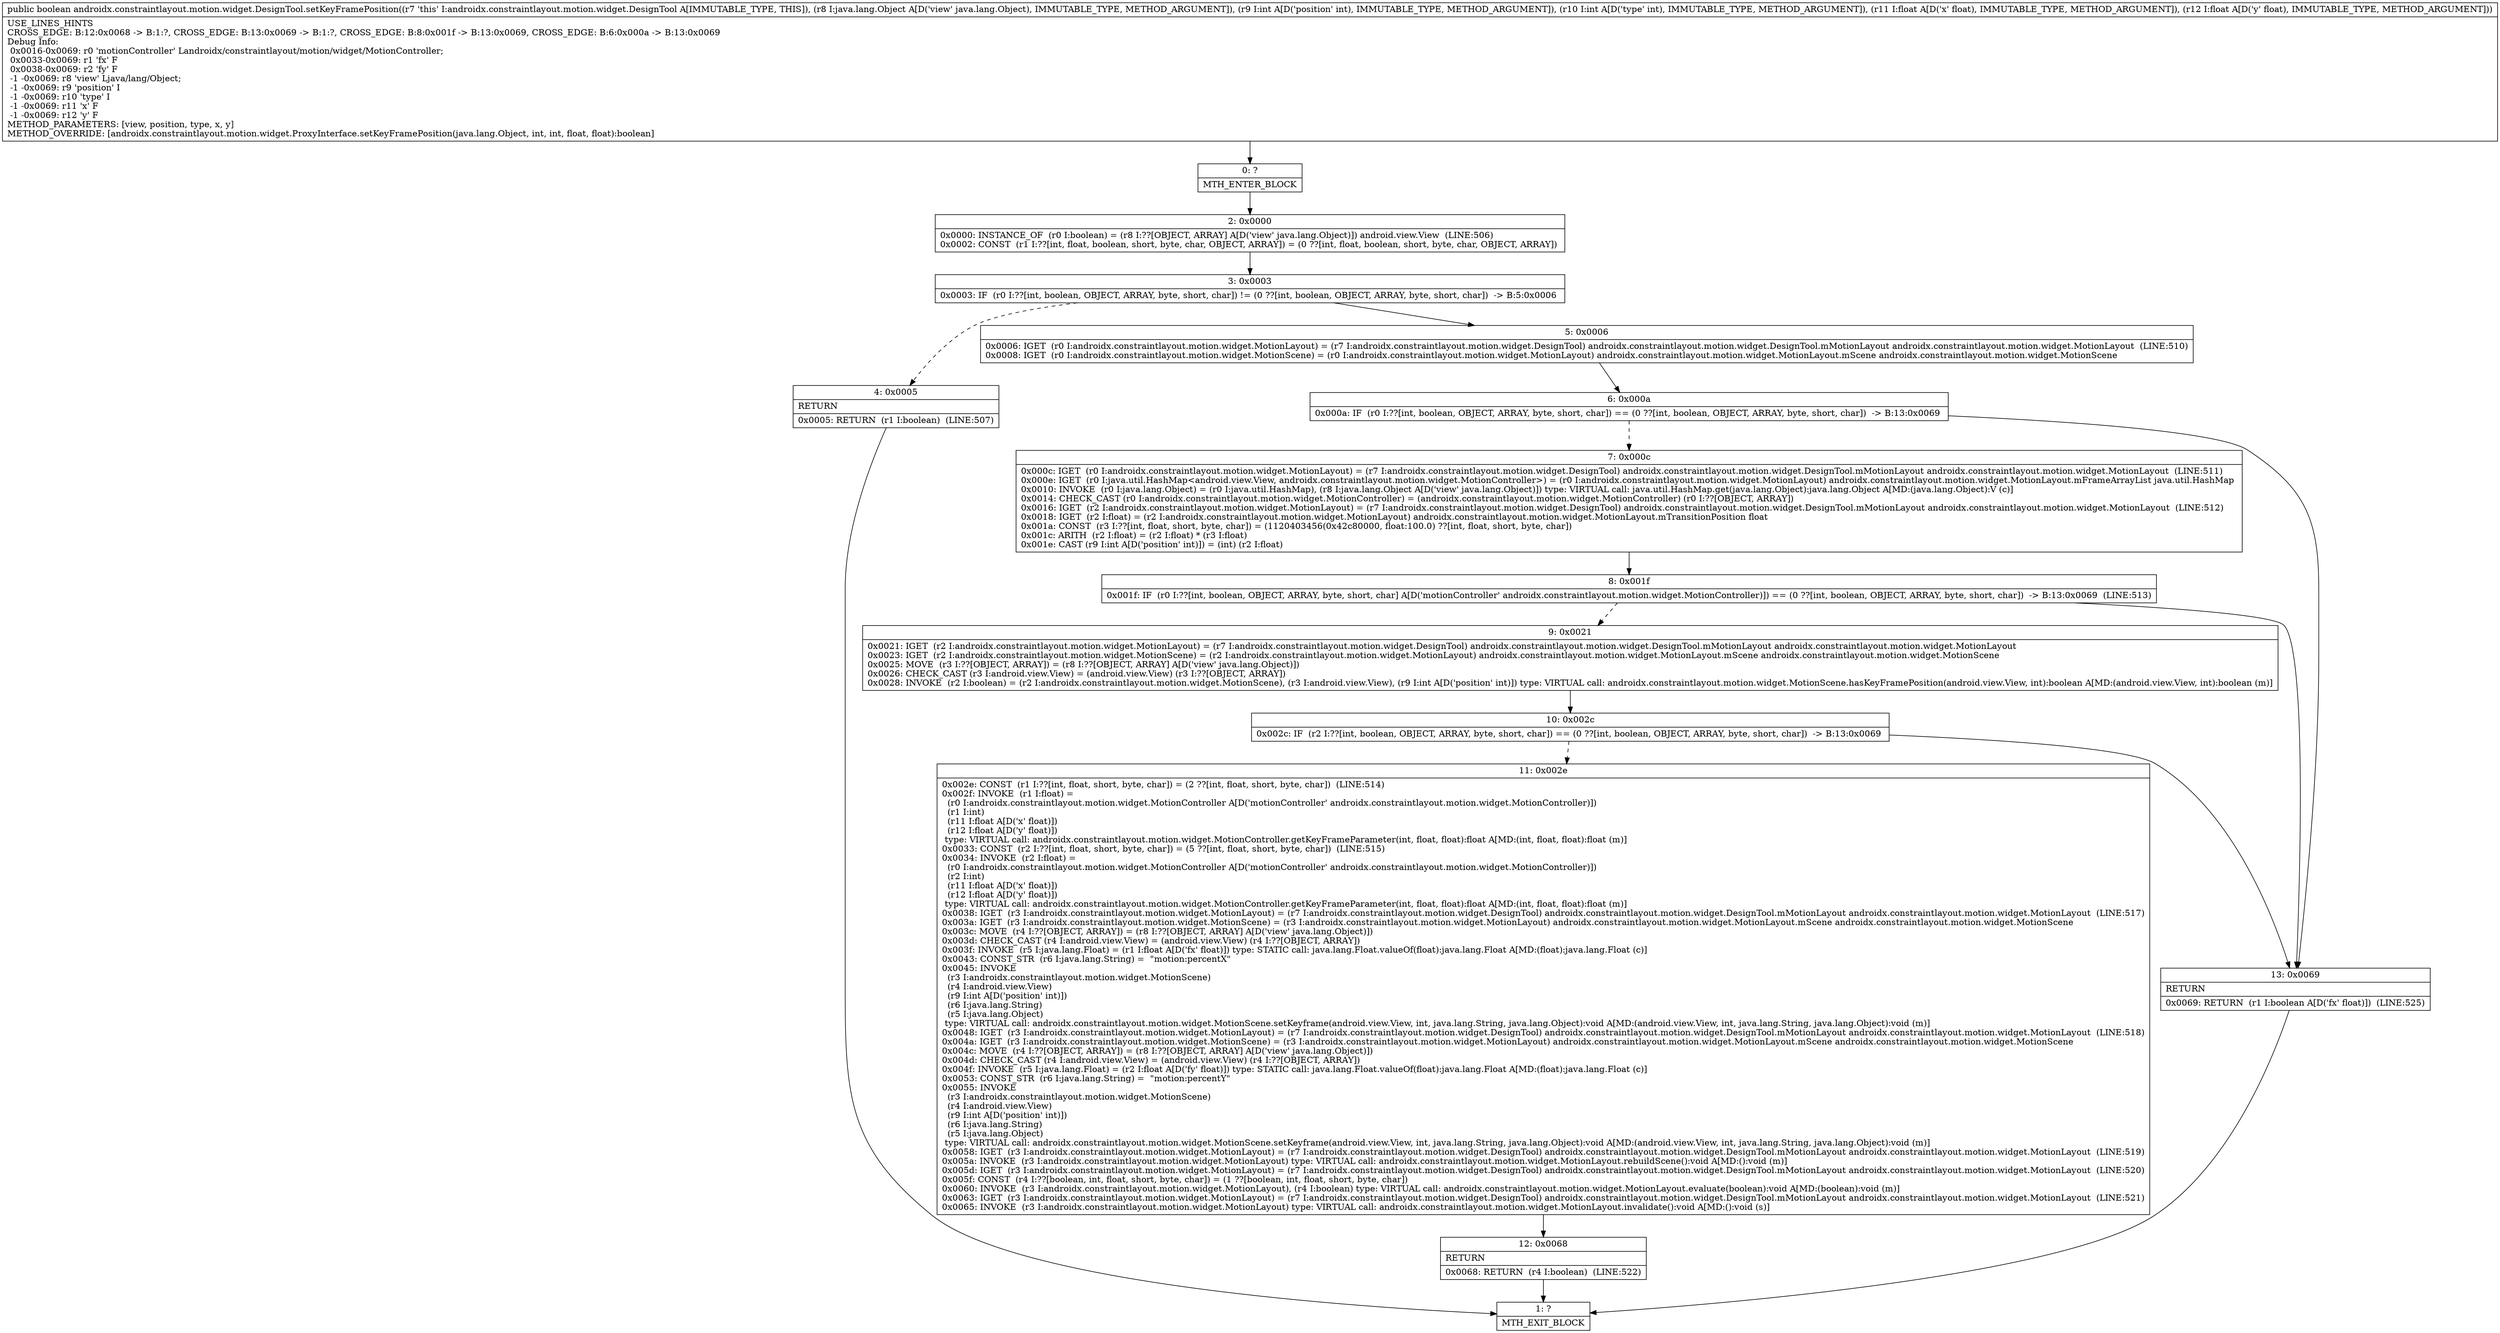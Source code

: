 digraph "CFG forandroidx.constraintlayout.motion.widget.DesignTool.setKeyFramePosition(Ljava\/lang\/Object;IIFF)Z" {
Node_0 [shape=record,label="{0\:\ ?|MTH_ENTER_BLOCK\l}"];
Node_2 [shape=record,label="{2\:\ 0x0000|0x0000: INSTANCE_OF  (r0 I:boolean) = (r8 I:??[OBJECT, ARRAY] A[D('view' java.lang.Object)]) android.view.View  (LINE:506)\l0x0002: CONST  (r1 I:??[int, float, boolean, short, byte, char, OBJECT, ARRAY]) = (0 ??[int, float, boolean, short, byte, char, OBJECT, ARRAY]) \l}"];
Node_3 [shape=record,label="{3\:\ 0x0003|0x0003: IF  (r0 I:??[int, boolean, OBJECT, ARRAY, byte, short, char]) != (0 ??[int, boolean, OBJECT, ARRAY, byte, short, char])  \-\> B:5:0x0006 \l}"];
Node_4 [shape=record,label="{4\:\ 0x0005|RETURN\l|0x0005: RETURN  (r1 I:boolean)  (LINE:507)\l}"];
Node_1 [shape=record,label="{1\:\ ?|MTH_EXIT_BLOCK\l}"];
Node_5 [shape=record,label="{5\:\ 0x0006|0x0006: IGET  (r0 I:androidx.constraintlayout.motion.widget.MotionLayout) = (r7 I:androidx.constraintlayout.motion.widget.DesignTool) androidx.constraintlayout.motion.widget.DesignTool.mMotionLayout androidx.constraintlayout.motion.widget.MotionLayout  (LINE:510)\l0x0008: IGET  (r0 I:androidx.constraintlayout.motion.widget.MotionScene) = (r0 I:androidx.constraintlayout.motion.widget.MotionLayout) androidx.constraintlayout.motion.widget.MotionLayout.mScene androidx.constraintlayout.motion.widget.MotionScene \l}"];
Node_6 [shape=record,label="{6\:\ 0x000a|0x000a: IF  (r0 I:??[int, boolean, OBJECT, ARRAY, byte, short, char]) == (0 ??[int, boolean, OBJECT, ARRAY, byte, short, char])  \-\> B:13:0x0069 \l}"];
Node_7 [shape=record,label="{7\:\ 0x000c|0x000c: IGET  (r0 I:androidx.constraintlayout.motion.widget.MotionLayout) = (r7 I:androidx.constraintlayout.motion.widget.DesignTool) androidx.constraintlayout.motion.widget.DesignTool.mMotionLayout androidx.constraintlayout.motion.widget.MotionLayout  (LINE:511)\l0x000e: IGET  (r0 I:java.util.HashMap\<android.view.View, androidx.constraintlayout.motion.widget.MotionController\>) = (r0 I:androidx.constraintlayout.motion.widget.MotionLayout) androidx.constraintlayout.motion.widget.MotionLayout.mFrameArrayList java.util.HashMap \l0x0010: INVOKE  (r0 I:java.lang.Object) = (r0 I:java.util.HashMap), (r8 I:java.lang.Object A[D('view' java.lang.Object)]) type: VIRTUAL call: java.util.HashMap.get(java.lang.Object):java.lang.Object A[MD:(java.lang.Object):V (c)]\l0x0014: CHECK_CAST (r0 I:androidx.constraintlayout.motion.widget.MotionController) = (androidx.constraintlayout.motion.widget.MotionController) (r0 I:??[OBJECT, ARRAY]) \l0x0016: IGET  (r2 I:androidx.constraintlayout.motion.widget.MotionLayout) = (r7 I:androidx.constraintlayout.motion.widget.DesignTool) androidx.constraintlayout.motion.widget.DesignTool.mMotionLayout androidx.constraintlayout.motion.widget.MotionLayout  (LINE:512)\l0x0018: IGET  (r2 I:float) = (r2 I:androidx.constraintlayout.motion.widget.MotionLayout) androidx.constraintlayout.motion.widget.MotionLayout.mTransitionPosition float \l0x001a: CONST  (r3 I:??[int, float, short, byte, char]) = (1120403456(0x42c80000, float:100.0) ??[int, float, short, byte, char]) \l0x001c: ARITH  (r2 I:float) = (r2 I:float) * (r3 I:float) \l0x001e: CAST (r9 I:int A[D('position' int)]) = (int) (r2 I:float) \l}"];
Node_8 [shape=record,label="{8\:\ 0x001f|0x001f: IF  (r0 I:??[int, boolean, OBJECT, ARRAY, byte, short, char] A[D('motionController' androidx.constraintlayout.motion.widget.MotionController)]) == (0 ??[int, boolean, OBJECT, ARRAY, byte, short, char])  \-\> B:13:0x0069  (LINE:513)\l}"];
Node_9 [shape=record,label="{9\:\ 0x0021|0x0021: IGET  (r2 I:androidx.constraintlayout.motion.widget.MotionLayout) = (r7 I:androidx.constraintlayout.motion.widget.DesignTool) androidx.constraintlayout.motion.widget.DesignTool.mMotionLayout androidx.constraintlayout.motion.widget.MotionLayout \l0x0023: IGET  (r2 I:androidx.constraintlayout.motion.widget.MotionScene) = (r2 I:androidx.constraintlayout.motion.widget.MotionLayout) androidx.constraintlayout.motion.widget.MotionLayout.mScene androidx.constraintlayout.motion.widget.MotionScene \l0x0025: MOVE  (r3 I:??[OBJECT, ARRAY]) = (r8 I:??[OBJECT, ARRAY] A[D('view' java.lang.Object)]) \l0x0026: CHECK_CAST (r3 I:android.view.View) = (android.view.View) (r3 I:??[OBJECT, ARRAY]) \l0x0028: INVOKE  (r2 I:boolean) = (r2 I:androidx.constraintlayout.motion.widget.MotionScene), (r3 I:android.view.View), (r9 I:int A[D('position' int)]) type: VIRTUAL call: androidx.constraintlayout.motion.widget.MotionScene.hasKeyFramePosition(android.view.View, int):boolean A[MD:(android.view.View, int):boolean (m)]\l}"];
Node_10 [shape=record,label="{10\:\ 0x002c|0x002c: IF  (r2 I:??[int, boolean, OBJECT, ARRAY, byte, short, char]) == (0 ??[int, boolean, OBJECT, ARRAY, byte, short, char])  \-\> B:13:0x0069 \l}"];
Node_11 [shape=record,label="{11\:\ 0x002e|0x002e: CONST  (r1 I:??[int, float, short, byte, char]) = (2 ??[int, float, short, byte, char])  (LINE:514)\l0x002f: INVOKE  (r1 I:float) = \l  (r0 I:androidx.constraintlayout.motion.widget.MotionController A[D('motionController' androidx.constraintlayout.motion.widget.MotionController)])\l  (r1 I:int)\l  (r11 I:float A[D('x' float)])\l  (r12 I:float A[D('y' float)])\l type: VIRTUAL call: androidx.constraintlayout.motion.widget.MotionController.getKeyFrameParameter(int, float, float):float A[MD:(int, float, float):float (m)]\l0x0033: CONST  (r2 I:??[int, float, short, byte, char]) = (5 ??[int, float, short, byte, char])  (LINE:515)\l0x0034: INVOKE  (r2 I:float) = \l  (r0 I:androidx.constraintlayout.motion.widget.MotionController A[D('motionController' androidx.constraintlayout.motion.widget.MotionController)])\l  (r2 I:int)\l  (r11 I:float A[D('x' float)])\l  (r12 I:float A[D('y' float)])\l type: VIRTUAL call: androidx.constraintlayout.motion.widget.MotionController.getKeyFrameParameter(int, float, float):float A[MD:(int, float, float):float (m)]\l0x0038: IGET  (r3 I:androidx.constraintlayout.motion.widget.MotionLayout) = (r7 I:androidx.constraintlayout.motion.widget.DesignTool) androidx.constraintlayout.motion.widget.DesignTool.mMotionLayout androidx.constraintlayout.motion.widget.MotionLayout  (LINE:517)\l0x003a: IGET  (r3 I:androidx.constraintlayout.motion.widget.MotionScene) = (r3 I:androidx.constraintlayout.motion.widget.MotionLayout) androidx.constraintlayout.motion.widget.MotionLayout.mScene androidx.constraintlayout.motion.widget.MotionScene \l0x003c: MOVE  (r4 I:??[OBJECT, ARRAY]) = (r8 I:??[OBJECT, ARRAY] A[D('view' java.lang.Object)]) \l0x003d: CHECK_CAST (r4 I:android.view.View) = (android.view.View) (r4 I:??[OBJECT, ARRAY]) \l0x003f: INVOKE  (r5 I:java.lang.Float) = (r1 I:float A[D('fx' float)]) type: STATIC call: java.lang.Float.valueOf(float):java.lang.Float A[MD:(float):java.lang.Float (c)]\l0x0043: CONST_STR  (r6 I:java.lang.String) =  \"motion:percentX\" \l0x0045: INVOKE  \l  (r3 I:androidx.constraintlayout.motion.widget.MotionScene)\l  (r4 I:android.view.View)\l  (r9 I:int A[D('position' int)])\l  (r6 I:java.lang.String)\l  (r5 I:java.lang.Object)\l type: VIRTUAL call: androidx.constraintlayout.motion.widget.MotionScene.setKeyframe(android.view.View, int, java.lang.String, java.lang.Object):void A[MD:(android.view.View, int, java.lang.String, java.lang.Object):void (m)]\l0x0048: IGET  (r3 I:androidx.constraintlayout.motion.widget.MotionLayout) = (r7 I:androidx.constraintlayout.motion.widget.DesignTool) androidx.constraintlayout.motion.widget.DesignTool.mMotionLayout androidx.constraintlayout.motion.widget.MotionLayout  (LINE:518)\l0x004a: IGET  (r3 I:androidx.constraintlayout.motion.widget.MotionScene) = (r3 I:androidx.constraintlayout.motion.widget.MotionLayout) androidx.constraintlayout.motion.widget.MotionLayout.mScene androidx.constraintlayout.motion.widget.MotionScene \l0x004c: MOVE  (r4 I:??[OBJECT, ARRAY]) = (r8 I:??[OBJECT, ARRAY] A[D('view' java.lang.Object)]) \l0x004d: CHECK_CAST (r4 I:android.view.View) = (android.view.View) (r4 I:??[OBJECT, ARRAY]) \l0x004f: INVOKE  (r5 I:java.lang.Float) = (r2 I:float A[D('fy' float)]) type: STATIC call: java.lang.Float.valueOf(float):java.lang.Float A[MD:(float):java.lang.Float (c)]\l0x0053: CONST_STR  (r6 I:java.lang.String) =  \"motion:percentY\" \l0x0055: INVOKE  \l  (r3 I:androidx.constraintlayout.motion.widget.MotionScene)\l  (r4 I:android.view.View)\l  (r9 I:int A[D('position' int)])\l  (r6 I:java.lang.String)\l  (r5 I:java.lang.Object)\l type: VIRTUAL call: androidx.constraintlayout.motion.widget.MotionScene.setKeyframe(android.view.View, int, java.lang.String, java.lang.Object):void A[MD:(android.view.View, int, java.lang.String, java.lang.Object):void (m)]\l0x0058: IGET  (r3 I:androidx.constraintlayout.motion.widget.MotionLayout) = (r7 I:androidx.constraintlayout.motion.widget.DesignTool) androidx.constraintlayout.motion.widget.DesignTool.mMotionLayout androidx.constraintlayout.motion.widget.MotionLayout  (LINE:519)\l0x005a: INVOKE  (r3 I:androidx.constraintlayout.motion.widget.MotionLayout) type: VIRTUAL call: androidx.constraintlayout.motion.widget.MotionLayout.rebuildScene():void A[MD:():void (m)]\l0x005d: IGET  (r3 I:androidx.constraintlayout.motion.widget.MotionLayout) = (r7 I:androidx.constraintlayout.motion.widget.DesignTool) androidx.constraintlayout.motion.widget.DesignTool.mMotionLayout androidx.constraintlayout.motion.widget.MotionLayout  (LINE:520)\l0x005f: CONST  (r4 I:??[boolean, int, float, short, byte, char]) = (1 ??[boolean, int, float, short, byte, char]) \l0x0060: INVOKE  (r3 I:androidx.constraintlayout.motion.widget.MotionLayout), (r4 I:boolean) type: VIRTUAL call: androidx.constraintlayout.motion.widget.MotionLayout.evaluate(boolean):void A[MD:(boolean):void (m)]\l0x0063: IGET  (r3 I:androidx.constraintlayout.motion.widget.MotionLayout) = (r7 I:androidx.constraintlayout.motion.widget.DesignTool) androidx.constraintlayout.motion.widget.DesignTool.mMotionLayout androidx.constraintlayout.motion.widget.MotionLayout  (LINE:521)\l0x0065: INVOKE  (r3 I:androidx.constraintlayout.motion.widget.MotionLayout) type: VIRTUAL call: androidx.constraintlayout.motion.widget.MotionLayout.invalidate():void A[MD:():void (s)]\l}"];
Node_12 [shape=record,label="{12\:\ 0x0068|RETURN\l|0x0068: RETURN  (r4 I:boolean)  (LINE:522)\l}"];
Node_13 [shape=record,label="{13\:\ 0x0069|RETURN\l|0x0069: RETURN  (r1 I:boolean A[D('fx' float)])  (LINE:525)\l}"];
MethodNode[shape=record,label="{public boolean androidx.constraintlayout.motion.widget.DesignTool.setKeyFramePosition((r7 'this' I:androidx.constraintlayout.motion.widget.DesignTool A[IMMUTABLE_TYPE, THIS]), (r8 I:java.lang.Object A[D('view' java.lang.Object), IMMUTABLE_TYPE, METHOD_ARGUMENT]), (r9 I:int A[D('position' int), IMMUTABLE_TYPE, METHOD_ARGUMENT]), (r10 I:int A[D('type' int), IMMUTABLE_TYPE, METHOD_ARGUMENT]), (r11 I:float A[D('x' float), IMMUTABLE_TYPE, METHOD_ARGUMENT]), (r12 I:float A[D('y' float), IMMUTABLE_TYPE, METHOD_ARGUMENT]))  | USE_LINES_HINTS\lCROSS_EDGE: B:12:0x0068 \-\> B:1:?, CROSS_EDGE: B:13:0x0069 \-\> B:1:?, CROSS_EDGE: B:8:0x001f \-\> B:13:0x0069, CROSS_EDGE: B:6:0x000a \-\> B:13:0x0069\lDebug Info:\l  0x0016\-0x0069: r0 'motionController' Landroidx\/constraintlayout\/motion\/widget\/MotionController;\l  0x0033\-0x0069: r1 'fx' F\l  0x0038\-0x0069: r2 'fy' F\l  \-1 \-0x0069: r8 'view' Ljava\/lang\/Object;\l  \-1 \-0x0069: r9 'position' I\l  \-1 \-0x0069: r10 'type' I\l  \-1 \-0x0069: r11 'x' F\l  \-1 \-0x0069: r12 'y' F\lMETHOD_PARAMETERS: [view, position, type, x, y]\lMETHOD_OVERRIDE: [androidx.constraintlayout.motion.widget.ProxyInterface.setKeyFramePosition(java.lang.Object, int, int, float, float):boolean]\l}"];
MethodNode -> Node_0;Node_0 -> Node_2;
Node_2 -> Node_3;
Node_3 -> Node_4[style=dashed];
Node_3 -> Node_5;
Node_4 -> Node_1;
Node_5 -> Node_6;
Node_6 -> Node_7[style=dashed];
Node_6 -> Node_13;
Node_7 -> Node_8;
Node_8 -> Node_9[style=dashed];
Node_8 -> Node_13;
Node_9 -> Node_10;
Node_10 -> Node_11[style=dashed];
Node_10 -> Node_13;
Node_11 -> Node_12;
Node_12 -> Node_1;
Node_13 -> Node_1;
}

